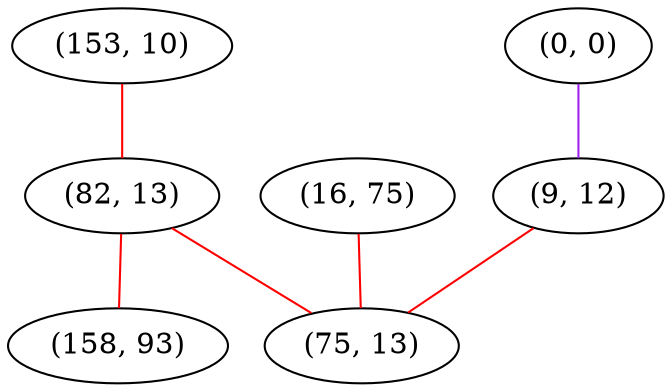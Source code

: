 graph "" {
"(153, 10)";
"(16, 75)";
"(0, 0)";
"(82, 13)";
"(158, 93)";
"(9, 12)";
"(75, 13)";
"(153, 10)" -- "(82, 13)"  [color=red, key=0, weight=1];
"(16, 75)" -- "(75, 13)"  [color=red, key=0, weight=1];
"(0, 0)" -- "(9, 12)"  [color=purple, key=0, weight=4];
"(82, 13)" -- "(158, 93)"  [color=red, key=0, weight=1];
"(82, 13)" -- "(75, 13)"  [color=red, key=0, weight=1];
"(9, 12)" -- "(75, 13)"  [color=red, key=0, weight=1];
}
